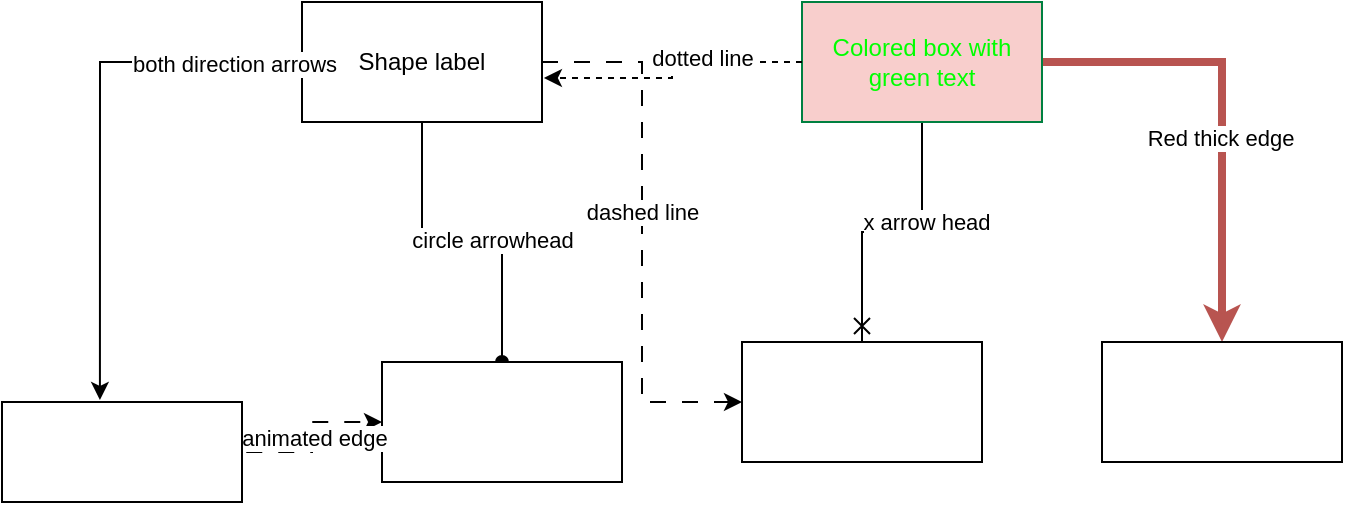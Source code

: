 <mxfile version="28.2.5">
  <diagram name="Page-1" id="qyVyRBOUv8tLGJq3hrrM">
    <mxGraphModel dx="2066" dy="1111" grid="1" gridSize="10" guides="1" tooltips="1" connect="1" arrows="1" fold="1" page="1" pageScale="1" pageWidth="850" pageHeight="1100" math="0" shadow="0">
      <root>
        <mxCell id="0" />
        <mxCell id="1" parent="0" />
        <mxCell id="2Qw8IFYnQMUSFGZe73MK-56" style="edgeStyle=orthogonalEdgeStyle;rounded=0;orthogonalLoop=1;jettySize=auto;html=1;fillColor=#f8cecc;strokeColor=#b85450;strokeWidth=4;" edge="1" parent="1" source="2Qw8IFYnQMUSFGZe73MK-1" target="2Qw8IFYnQMUSFGZe73MK-51">
          <mxGeometry relative="1" as="geometry" />
        </mxCell>
        <mxCell id="2Qw8IFYnQMUSFGZe73MK-63" value="Red thick edge" style="edgeLabel;html=1;align=center;verticalAlign=middle;resizable=0;points=[];" vertex="1" connectable="0" parent="2Qw8IFYnQMUSFGZe73MK-56">
          <mxGeometry x="0.113" y="-1" relative="1" as="geometry">
            <mxPoint as="offset" />
          </mxGeometry>
        </mxCell>
        <mxCell id="2Qw8IFYnQMUSFGZe73MK-57" style="edgeStyle=orthogonalEdgeStyle;rounded=0;orthogonalLoop=1;jettySize=auto;html=1;entryX=0.5;entryY=0;entryDx=0;entryDy=0;endArrow=cross;endFill=0;" edge="1" parent="1" source="2Qw8IFYnQMUSFGZe73MK-1" target="2Qw8IFYnQMUSFGZe73MK-52">
          <mxGeometry relative="1" as="geometry" />
        </mxCell>
        <mxCell id="2Qw8IFYnQMUSFGZe73MK-62" value="x arrow head" style="edgeLabel;html=1;align=center;verticalAlign=middle;resizable=0;points=[];" vertex="1" connectable="0" parent="2Qw8IFYnQMUSFGZe73MK-57">
          <mxGeometry x="-0.286" y="2" relative="1" as="geometry">
            <mxPoint as="offset" />
          </mxGeometry>
        </mxCell>
        <mxCell id="2Qw8IFYnQMUSFGZe73MK-1" value="&lt;span style=&quot;color: light-dark(rgb(0, 255, 0), rgb(237, 237, 237));&quot;&gt;Colored box with green text&lt;/span&gt;" style="rounded=0;whiteSpace=wrap;html=1;fillColor=#f8cecc;strokeColor=light-dark(#008040, #d7817e);" vertex="1" parent="1">
          <mxGeometry x="470" y="50" width="120" height="60" as="geometry" />
        </mxCell>
        <mxCell id="2Qw8IFYnQMUSFGZe73MK-59" style="edgeStyle=orthogonalEdgeStyle;rounded=0;orthogonalLoop=1;jettySize=auto;html=1;entryX=0.5;entryY=0;entryDx=0;entryDy=0;endArrow=oval;endFill=1;" edge="1" parent="1" source="2Qw8IFYnQMUSFGZe73MK-50" target="2Qw8IFYnQMUSFGZe73MK-53">
          <mxGeometry relative="1" as="geometry" />
        </mxCell>
        <mxCell id="2Qw8IFYnQMUSFGZe73MK-60" value="circle arrowhead" style="edgeLabel;html=1;align=center;verticalAlign=middle;resizable=0;points=[];" vertex="1" connectable="0" parent="2Qw8IFYnQMUSFGZe73MK-59">
          <mxGeometry x="0.188" y="1" relative="1" as="geometry">
            <mxPoint as="offset" />
          </mxGeometry>
        </mxCell>
        <mxCell id="2Qw8IFYnQMUSFGZe73MK-65" style="edgeStyle=orthogonalEdgeStyle;rounded=0;orthogonalLoop=1;jettySize=auto;html=1;entryX=0;entryY=0.5;entryDx=0;entryDy=0;dashed=1;dashPattern=8 8;" edge="1" parent="1" source="2Qw8IFYnQMUSFGZe73MK-50" target="2Qw8IFYnQMUSFGZe73MK-52">
          <mxGeometry relative="1" as="geometry" />
        </mxCell>
        <mxCell id="2Qw8IFYnQMUSFGZe73MK-66" value="dashed line" style="edgeLabel;html=1;align=center;verticalAlign=middle;resizable=0;points=[];" vertex="1" connectable="0" parent="2Qw8IFYnQMUSFGZe73MK-65">
          <mxGeometry x="-0.074" relative="1" as="geometry">
            <mxPoint as="offset" />
          </mxGeometry>
        </mxCell>
        <mxCell id="2Qw8IFYnQMUSFGZe73MK-50" value="Shape label" style="rounded=0;whiteSpace=wrap;html=1;" vertex="1" parent="1">
          <mxGeometry x="220" y="50" width="120" height="60" as="geometry" />
        </mxCell>
        <mxCell id="2Qw8IFYnQMUSFGZe73MK-51" value="" style="rounded=0;whiteSpace=wrap;html=1;" vertex="1" parent="1">
          <mxGeometry x="620" y="220" width="120" height="60" as="geometry" />
        </mxCell>
        <mxCell id="2Qw8IFYnQMUSFGZe73MK-52" value="" style="rounded=0;whiteSpace=wrap;html=1;" vertex="1" parent="1">
          <mxGeometry x="440" y="220" width="120" height="60" as="geometry" />
        </mxCell>
        <mxCell id="2Qw8IFYnQMUSFGZe73MK-53" value="" style="rounded=0;whiteSpace=wrap;html=1;" vertex="1" parent="1">
          <mxGeometry x="260" y="230" width="120" height="60" as="geometry" />
        </mxCell>
        <mxCell id="2Qw8IFYnQMUSFGZe73MK-55" style="edgeStyle=orthogonalEdgeStyle;rounded=0;orthogonalLoop=1;jettySize=auto;html=1;entryX=0;entryY=0.5;entryDx=0;entryDy=0;startArrow=classic;startFill=1;exitX=0.408;exitY=-0.02;exitDx=0;exitDy=0;exitPerimeter=0;" edge="1" parent="1" source="2Qw8IFYnQMUSFGZe73MK-54" target="2Qw8IFYnQMUSFGZe73MK-50">
          <mxGeometry relative="1" as="geometry" />
        </mxCell>
        <mxCell id="2Qw8IFYnQMUSFGZe73MK-61" value="both direction arrows" style="edgeLabel;html=1;align=center;verticalAlign=middle;resizable=0;points=[];" vertex="1" connectable="0" parent="2Qw8IFYnQMUSFGZe73MK-55">
          <mxGeometry x="0.743" y="-1" relative="1" as="geometry">
            <mxPoint as="offset" />
          </mxGeometry>
        </mxCell>
        <mxCell id="2Qw8IFYnQMUSFGZe73MK-67" style="edgeStyle=orthogonalEdgeStyle;rounded=0;orthogonalLoop=1;jettySize=auto;html=1;entryX=0;entryY=0.5;entryDx=0;entryDy=0;flowAnimation=1;" edge="1" parent="1" source="2Qw8IFYnQMUSFGZe73MK-54" target="2Qw8IFYnQMUSFGZe73MK-53">
          <mxGeometry relative="1" as="geometry" />
        </mxCell>
        <mxCell id="2Qw8IFYnQMUSFGZe73MK-68" value="animated edge" style="edgeLabel;html=1;align=center;verticalAlign=middle;resizable=0;points=[];" vertex="1" connectable="0" parent="2Qw8IFYnQMUSFGZe73MK-67">
          <mxGeometry x="-0.012" y="-1" relative="1" as="geometry">
            <mxPoint as="offset" />
          </mxGeometry>
        </mxCell>
        <mxCell id="2Qw8IFYnQMUSFGZe73MK-54" value="" style="rounded=0;whiteSpace=wrap;html=1;" vertex="1" parent="1">
          <mxGeometry x="70" y="250" width="120" height="50" as="geometry" />
        </mxCell>
        <mxCell id="2Qw8IFYnQMUSFGZe73MK-58" style="edgeStyle=orthogonalEdgeStyle;rounded=0;orthogonalLoop=1;jettySize=auto;html=1;entryX=1.008;entryY=0.633;entryDx=0;entryDy=0;entryPerimeter=0;dashed=1;" edge="1" parent="1" source="2Qw8IFYnQMUSFGZe73MK-1" target="2Qw8IFYnQMUSFGZe73MK-50">
          <mxGeometry relative="1" as="geometry" />
        </mxCell>
        <mxCell id="2Qw8IFYnQMUSFGZe73MK-64" value="dotted line" style="edgeLabel;html=1;align=center;verticalAlign=middle;resizable=0;points=[];" vertex="1" connectable="0" parent="2Qw8IFYnQMUSFGZe73MK-58">
          <mxGeometry x="-0.27" y="-2" relative="1" as="geometry">
            <mxPoint as="offset" />
          </mxGeometry>
        </mxCell>
      </root>
    </mxGraphModel>
  </diagram>
</mxfile>
